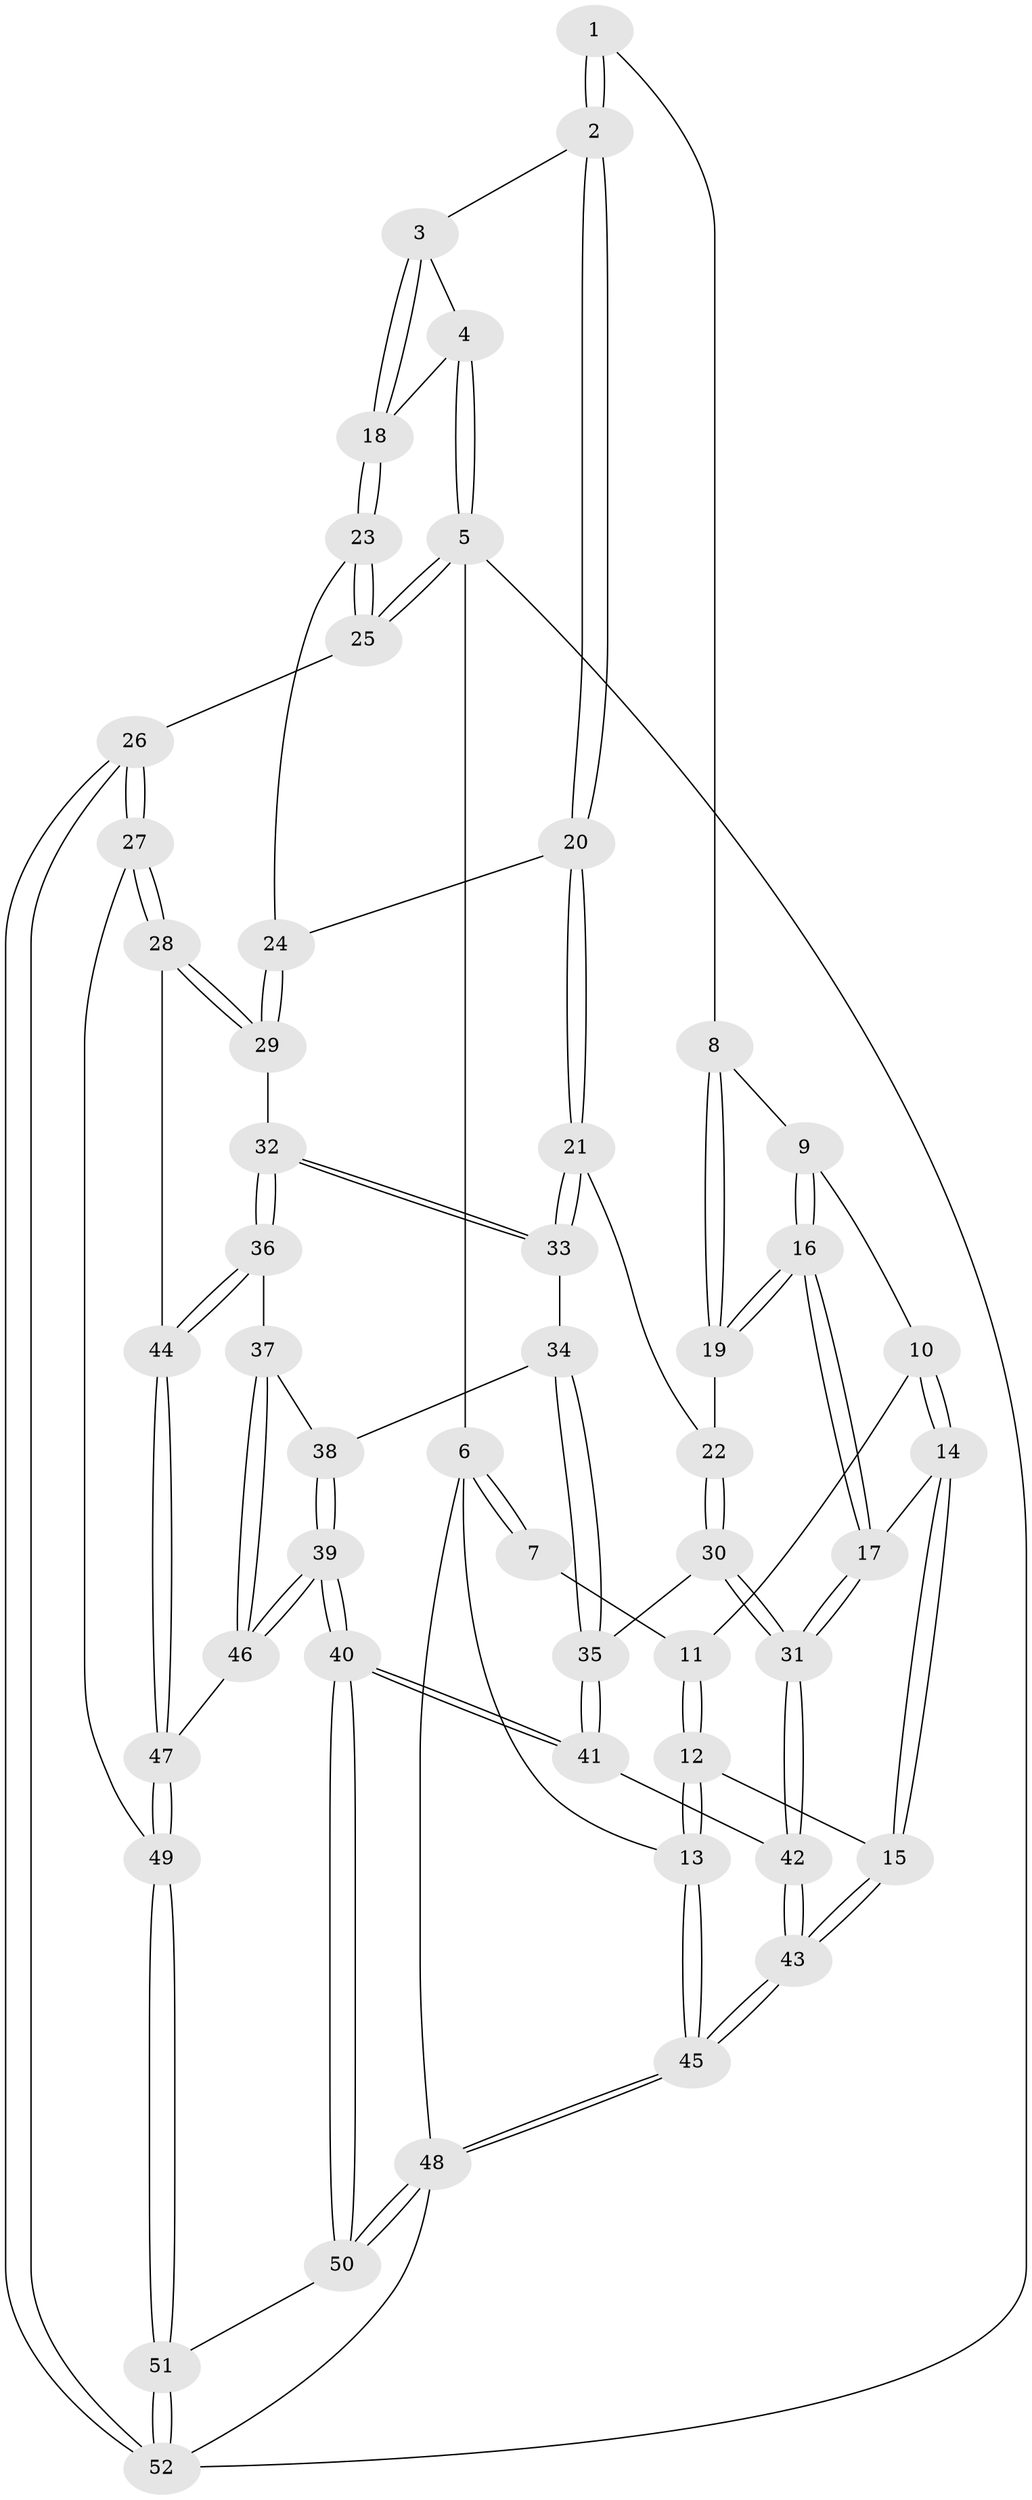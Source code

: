 // coarse degree distribution, {3: 0.3125, 2: 0.125, 5: 0.0625, 4: 0.5}
// Generated by graph-tools (version 1.1) at 2025/38/03/04/25 23:38:37]
// undirected, 52 vertices, 127 edges
graph export_dot {
  node [color=gray90,style=filled];
  1 [pos="+0.46458596086152953+0.016256279731611895"];
  2 [pos="+0.5818650070577162+0.05562769916614955"];
  3 [pos="+0.6258332047919559+0.028902983598325133"];
  4 [pos="+0.823395233599557+0"];
  5 [pos="+1+0"];
  6 [pos="+0+0"];
  7 [pos="+0.1367628950005619+0"];
  8 [pos="+0.2837731206500463+0.32225773508344463"];
  9 [pos="+0.18621914195934952+0.27101977331134697"];
  10 [pos="+0.15477301045730313+0.24071693969915792"];
  11 [pos="+0.14417942972405423+0.22023028285095866"];
  12 [pos="+0+0.5042152357172933"];
  13 [pos="+0+0.5073165430531704"];
  14 [pos="+0.13374368505217826+0.5161829175969018"];
  15 [pos="+0.13245805975517494+0.51678548902206"];
  16 [pos="+0.23315368430886374+0.47146967901181863"];
  17 [pos="+0.18839544579283413+0.5031050699002316"];
  18 [pos="+0.9969500758596261+0.28477122525759085"];
  19 [pos="+0.3072773397870184+0.43525882087290785"];
  20 [pos="+0.6123910327622544+0.2979040863996759"];
  21 [pos="+0.6104248180585456+0.3078922732439942"];
  22 [pos="+0.35166275085311144+0.437415663517185"];
  23 [pos="+1+0.348575207001486"];
  24 [pos="+1+0.3515209340474481"];
  25 [pos="+1+0.3524581947533501"];
  26 [pos="+1+0.7394289545755531"];
  27 [pos="+1+0.7381429662602459"];
  28 [pos="+1+0.6983079184386519"];
  29 [pos="+0.8445266219679178+0.5407164361396443"];
  30 [pos="+0.3967973924996866+0.5568169151650583"];
  31 [pos="+0.350411386320477+0.6573703660822047"];
  32 [pos="+0.7841400863380239+0.5454798674134221"];
  33 [pos="+0.6465223770144304+0.4483270342811655"];
  34 [pos="+0.6064138431884168+0.5165299424788173"];
  35 [pos="+0.5422833761997199+0.5764763443076605"];
  36 [pos="+0.778200723527117+0.6666931193975368"];
  37 [pos="+0.6665559161038387+0.7254643470689208"];
  38 [pos="+0.6240208791843755+0.597708943274842"];
  39 [pos="+0.5549150370740661+0.8630462700562728"];
  40 [pos="+0.5132949061771681+0.8773273959783376"];
  41 [pos="+0.4412982049115664+0.816968837369697"];
  42 [pos="+0.3788943139764066+0.7996299592224003"];
  43 [pos="+0.21884330333819094+0.8341763671779393"];
  44 [pos="+0.8245704520503365+0.7427254334139809"];
  45 [pos="+0+1"];
  46 [pos="+0.5912052730369575+0.8524460356988922"];
  47 [pos="+0.7884565462685478+0.8786763428123944"];
  48 [pos="+0+1"];
  49 [pos="+0.8203801082752135+0.911717148843685"];
  50 [pos="+0.5173288007646538+1"];
  51 [pos="+0.9110693205779934+1"];
  52 [pos="+1+1"];
  1 -- 2;
  1 -- 2;
  1 -- 8;
  2 -- 3;
  2 -- 20;
  2 -- 20;
  3 -- 4;
  3 -- 18;
  3 -- 18;
  4 -- 5;
  4 -- 5;
  4 -- 18;
  5 -- 6;
  5 -- 25;
  5 -- 25;
  5 -- 52;
  6 -- 7;
  6 -- 7;
  6 -- 13;
  6 -- 48;
  7 -- 11;
  8 -- 9;
  8 -- 19;
  8 -- 19;
  9 -- 10;
  9 -- 16;
  9 -- 16;
  10 -- 11;
  10 -- 14;
  10 -- 14;
  11 -- 12;
  11 -- 12;
  12 -- 13;
  12 -- 13;
  12 -- 15;
  13 -- 45;
  13 -- 45;
  14 -- 15;
  14 -- 15;
  14 -- 17;
  15 -- 43;
  15 -- 43;
  16 -- 17;
  16 -- 17;
  16 -- 19;
  16 -- 19;
  17 -- 31;
  17 -- 31;
  18 -- 23;
  18 -- 23;
  19 -- 22;
  20 -- 21;
  20 -- 21;
  20 -- 24;
  21 -- 22;
  21 -- 33;
  21 -- 33;
  22 -- 30;
  22 -- 30;
  23 -- 24;
  23 -- 25;
  23 -- 25;
  24 -- 29;
  24 -- 29;
  25 -- 26;
  26 -- 27;
  26 -- 27;
  26 -- 52;
  26 -- 52;
  27 -- 28;
  27 -- 28;
  27 -- 49;
  28 -- 29;
  28 -- 29;
  28 -- 44;
  29 -- 32;
  30 -- 31;
  30 -- 31;
  30 -- 35;
  31 -- 42;
  31 -- 42;
  32 -- 33;
  32 -- 33;
  32 -- 36;
  32 -- 36;
  33 -- 34;
  34 -- 35;
  34 -- 35;
  34 -- 38;
  35 -- 41;
  35 -- 41;
  36 -- 37;
  36 -- 44;
  36 -- 44;
  37 -- 38;
  37 -- 46;
  37 -- 46;
  38 -- 39;
  38 -- 39;
  39 -- 40;
  39 -- 40;
  39 -- 46;
  39 -- 46;
  40 -- 41;
  40 -- 41;
  40 -- 50;
  40 -- 50;
  41 -- 42;
  42 -- 43;
  42 -- 43;
  43 -- 45;
  43 -- 45;
  44 -- 47;
  44 -- 47;
  45 -- 48;
  45 -- 48;
  46 -- 47;
  47 -- 49;
  47 -- 49;
  48 -- 50;
  48 -- 50;
  48 -- 52;
  49 -- 51;
  49 -- 51;
  50 -- 51;
  51 -- 52;
  51 -- 52;
}

